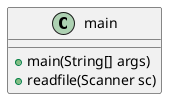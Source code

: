 @startuml
'https://plantuml.com/class-diagram

class main {
+main(String[] args)
+readfile(Scanner sc)
}

@enduml